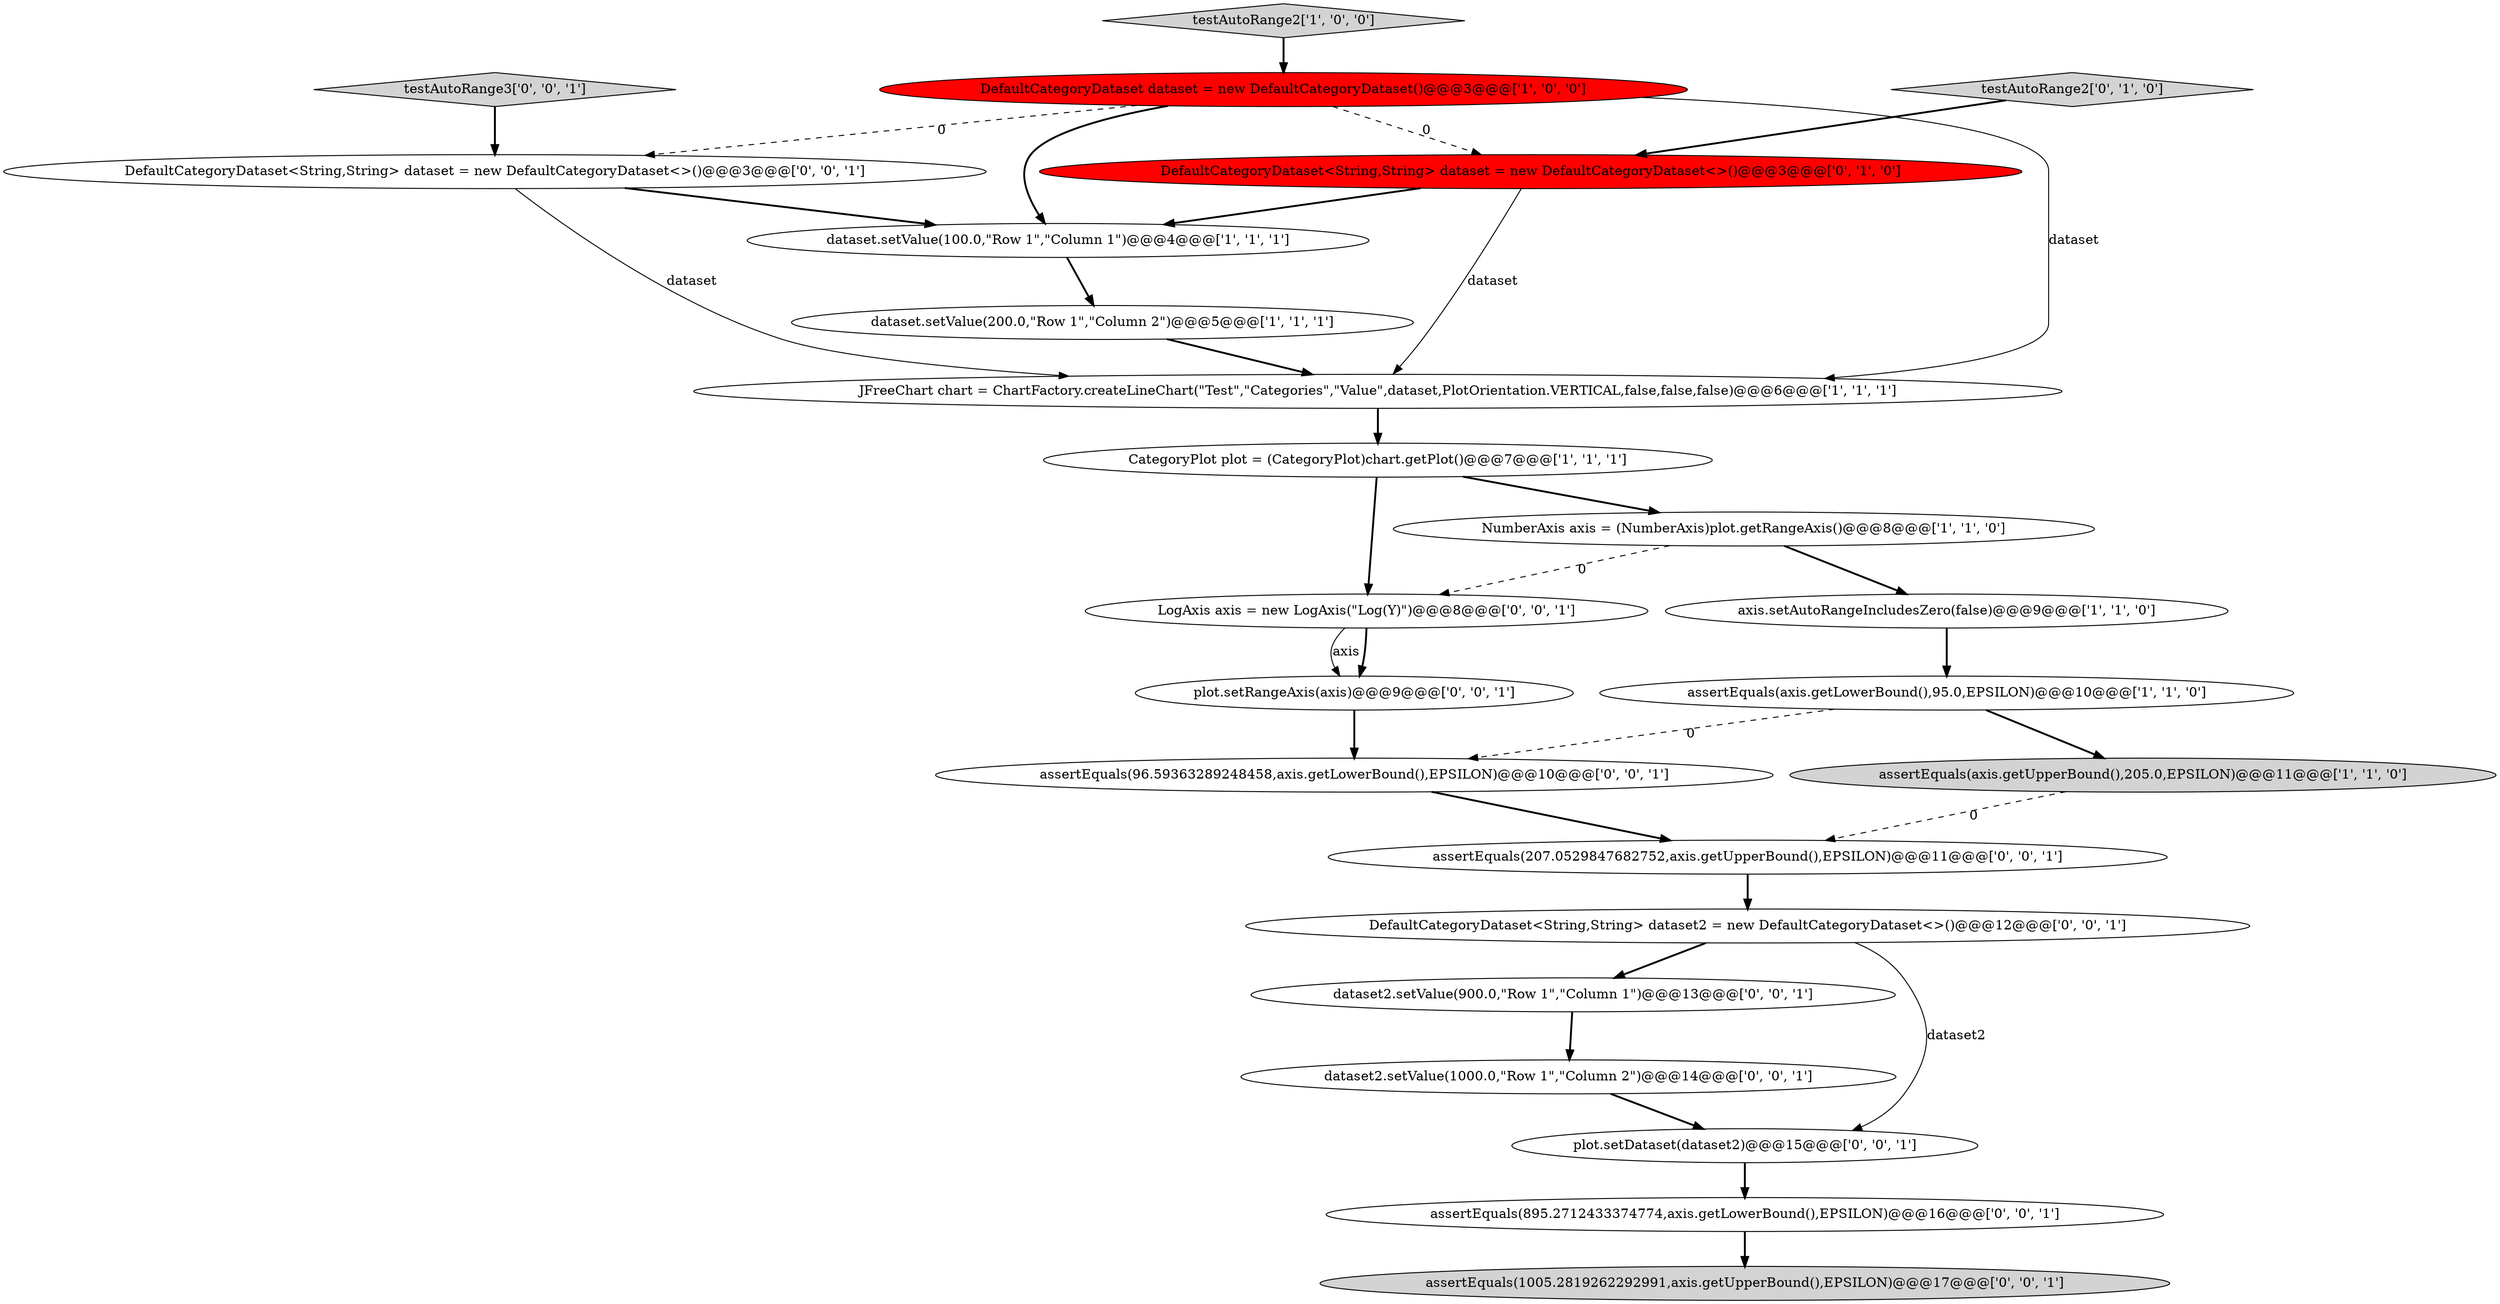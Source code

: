 digraph {
3 [style = filled, label = "axis.setAutoRangeIncludesZero(false)@@@9@@@['1', '1', '0']", fillcolor = white, shape = ellipse image = "AAA0AAABBB1BBB"];
21 [style = filled, label = "assertEquals(1005.2819262292991,axis.getUpperBound(),EPSILON)@@@17@@@['0', '0', '1']", fillcolor = lightgray, shape = ellipse image = "AAA0AAABBB3BBB"];
22 [style = filled, label = "assertEquals(96.59363289248458,axis.getLowerBound(),EPSILON)@@@10@@@['0', '0', '1']", fillcolor = white, shape = ellipse image = "AAA0AAABBB3BBB"];
17 [style = filled, label = "assertEquals(895.2712433374774,axis.getLowerBound(),EPSILON)@@@16@@@['0', '0', '1']", fillcolor = white, shape = ellipse image = "AAA0AAABBB3BBB"];
4 [style = filled, label = "assertEquals(axis.getUpperBound(),205.0,EPSILON)@@@11@@@['1', '1', '0']", fillcolor = lightgray, shape = ellipse image = "AAA0AAABBB1BBB"];
20 [style = filled, label = "dataset2.setValue(900.0,\"Row 1\",\"Column 1\")@@@13@@@['0', '0', '1']", fillcolor = white, shape = ellipse image = "AAA0AAABBB3BBB"];
12 [style = filled, label = "LogAxis axis = new LogAxis(\"Log(Y)\")@@@8@@@['0', '0', '1']", fillcolor = white, shape = ellipse image = "AAA0AAABBB3BBB"];
10 [style = filled, label = "DefaultCategoryDataset<String,String> dataset = new DefaultCategoryDataset<>()@@@3@@@['0', '1', '0']", fillcolor = red, shape = ellipse image = "AAA1AAABBB2BBB"];
11 [style = filled, label = "testAutoRange2['0', '1', '0']", fillcolor = lightgray, shape = diamond image = "AAA0AAABBB2BBB"];
6 [style = filled, label = "dataset.setValue(100.0,\"Row 1\",\"Column 1\")@@@4@@@['1', '1', '1']", fillcolor = white, shape = ellipse image = "AAA0AAABBB1BBB"];
13 [style = filled, label = "dataset2.setValue(1000.0,\"Row 1\",\"Column 2\")@@@14@@@['0', '0', '1']", fillcolor = white, shape = ellipse image = "AAA0AAABBB3BBB"];
14 [style = filled, label = "testAutoRange3['0', '0', '1']", fillcolor = lightgray, shape = diamond image = "AAA0AAABBB3BBB"];
5 [style = filled, label = "assertEquals(axis.getLowerBound(),95.0,EPSILON)@@@10@@@['1', '1', '0']", fillcolor = white, shape = ellipse image = "AAA0AAABBB1BBB"];
0 [style = filled, label = "dataset.setValue(200.0,\"Row 1\",\"Column 2\")@@@5@@@['1', '1', '1']", fillcolor = white, shape = ellipse image = "AAA0AAABBB1BBB"];
16 [style = filled, label = "assertEquals(207.0529847682752,axis.getUpperBound(),EPSILON)@@@11@@@['0', '0', '1']", fillcolor = white, shape = ellipse image = "AAA0AAABBB3BBB"];
19 [style = filled, label = "DefaultCategoryDataset<String,String> dataset2 = new DefaultCategoryDataset<>()@@@12@@@['0', '0', '1']", fillcolor = white, shape = ellipse image = "AAA0AAABBB3BBB"];
9 [style = filled, label = "testAutoRange2['1', '0', '0']", fillcolor = lightgray, shape = diamond image = "AAA0AAABBB1BBB"];
8 [style = filled, label = "CategoryPlot plot = (CategoryPlot)chart.getPlot()@@@7@@@['1', '1', '1']", fillcolor = white, shape = ellipse image = "AAA0AAABBB1BBB"];
23 [style = filled, label = "plot.setDataset(dataset2)@@@15@@@['0', '0', '1']", fillcolor = white, shape = ellipse image = "AAA0AAABBB3BBB"];
2 [style = filled, label = "JFreeChart chart = ChartFactory.createLineChart(\"Test\",\"Categories\",\"Value\",dataset,PlotOrientation.VERTICAL,false,false,false)@@@6@@@['1', '1', '1']", fillcolor = white, shape = ellipse image = "AAA0AAABBB1BBB"];
1 [style = filled, label = "DefaultCategoryDataset dataset = new DefaultCategoryDataset()@@@3@@@['1', '0', '0']", fillcolor = red, shape = ellipse image = "AAA1AAABBB1BBB"];
18 [style = filled, label = "plot.setRangeAxis(axis)@@@9@@@['0', '0', '1']", fillcolor = white, shape = ellipse image = "AAA0AAABBB3BBB"];
7 [style = filled, label = "NumberAxis axis = (NumberAxis)plot.getRangeAxis()@@@8@@@['1', '1', '0']", fillcolor = white, shape = ellipse image = "AAA0AAABBB1BBB"];
15 [style = filled, label = "DefaultCategoryDataset<String,String> dataset = new DefaultCategoryDataset<>()@@@3@@@['0', '0', '1']", fillcolor = white, shape = ellipse image = "AAA0AAABBB3BBB"];
20->13 [style = bold, label=""];
4->16 [style = dashed, label="0"];
22->16 [style = bold, label=""];
1->15 [style = dashed, label="0"];
19->20 [style = bold, label=""];
0->2 [style = bold, label=""];
19->23 [style = solid, label="dataset2"];
15->6 [style = bold, label=""];
6->0 [style = bold, label=""];
1->10 [style = dashed, label="0"];
16->19 [style = bold, label=""];
10->6 [style = bold, label=""];
7->3 [style = bold, label=""];
8->7 [style = bold, label=""];
1->2 [style = solid, label="dataset"];
3->5 [style = bold, label=""];
1->6 [style = bold, label=""];
18->22 [style = bold, label=""];
15->2 [style = solid, label="dataset"];
10->2 [style = solid, label="dataset"];
11->10 [style = bold, label=""];
5->4 [style = bold, label=""];
12->18 [style = bold, label=""];
13->23 [style = bold, label=""];
7->12 [style = dashed, label="0"];
23->17 [style = bold, label=""];
14->15 [style = bold, label=""];
12->18 [style = solid, label="axis"];
9->1 [style = bold, label=""];
17->21 [style = bold, label=""];
8->12 [style = bold, label=""];
2->8 [style = bold, label=""];
5->22 [style = dashed, label="0"];
}

